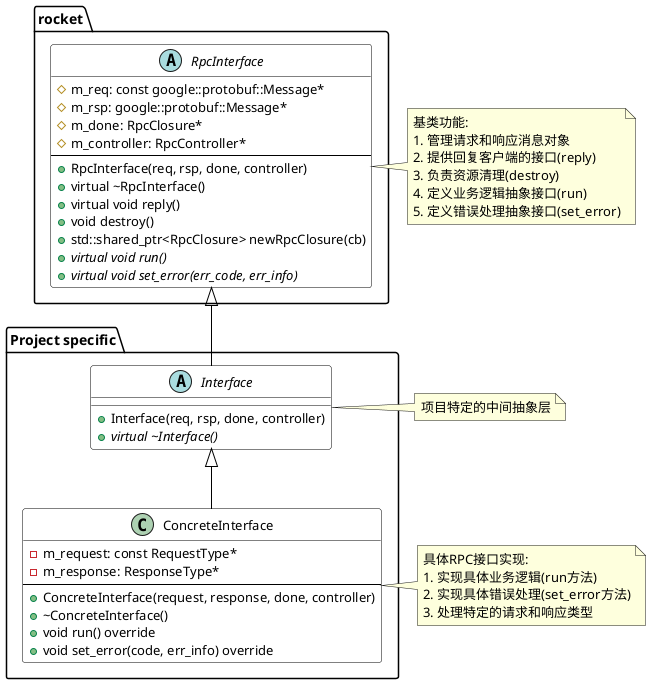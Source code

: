 @startuml RpcInterface_Class_Diagram

' 修正后的skinparam设置
skinparam classAttributeIconSize 1  ' 必须设置为1才能显示访问修饰符图标
skinparam linetype ortho
skinparam class {
    BackgroundColor white
    ArrowColor black
    BorderColor black
    FontSize 13
    AttributeFontSize 13
    MethodFontSize 13
}
skinparam stereotypeCBackgroundColor white
skinparam stereotypeCBorderColor black

package "rocket" {
    abstract class RpcInterface {
        {field} # m_req: const google::protobuf::Message*
        {field} # m_rsp: google::protobuf::Message*
        {field} # m_done: RpcClosure*
        {field} # m_controller: RpcController*
        --
        {method} + RpcInterface(req, rsp, done, controller)
        {method} + virtual ~RpcInterface()
        {method} + virtual void reply()
        {method} + void destroy()
        {method} + std::shared_ptr<RpcClosure> newRpcClosure(cb)
        {abstract} {method} + virtual void run()
        {abstract} {method} + virtual void set_error(err_code, err_info)
    }
}

package "Project specific" {
    abstract class Interface {
        {method} + Interface(req, rsp, done, controller)
        {abstract} {method} + virtual ~Interface()
    }
    
    class ConcreteInterface {
        {field} - m_request: const RequestType*
        {field} - m_response: ResponseType*
        --
        {method} + ConcreteInterface(request, response, done, controller)
        {method} + ~ConcreteInterface()
        {method} + void run() override
        {method} + void set_error(code, err_info) override
    }
}

RpcInterface <|-- Interface
Interface <|-- ConcreteInterface

note right of RpcInterface
  基类功能:
  1. 管理请求和响应消息对象
  2. 提供回复客户端的接口(reply)
  3. 负责资源清理(destroy)
  4. 定义业务逻辑抽象接口(run)
  5. 定义错误处理抽象接口(set_error)
end note

note right of Interface
  项目特定的中间抽象层
end note

note right of ConcreteInterface
  具体RPC接口实现:
  1. 实现具体业务逻辑(run方法)
  2. 实现具体错误处理(set_error方法)
  3. 处理特定的请求和响应类型
end note

@enduml